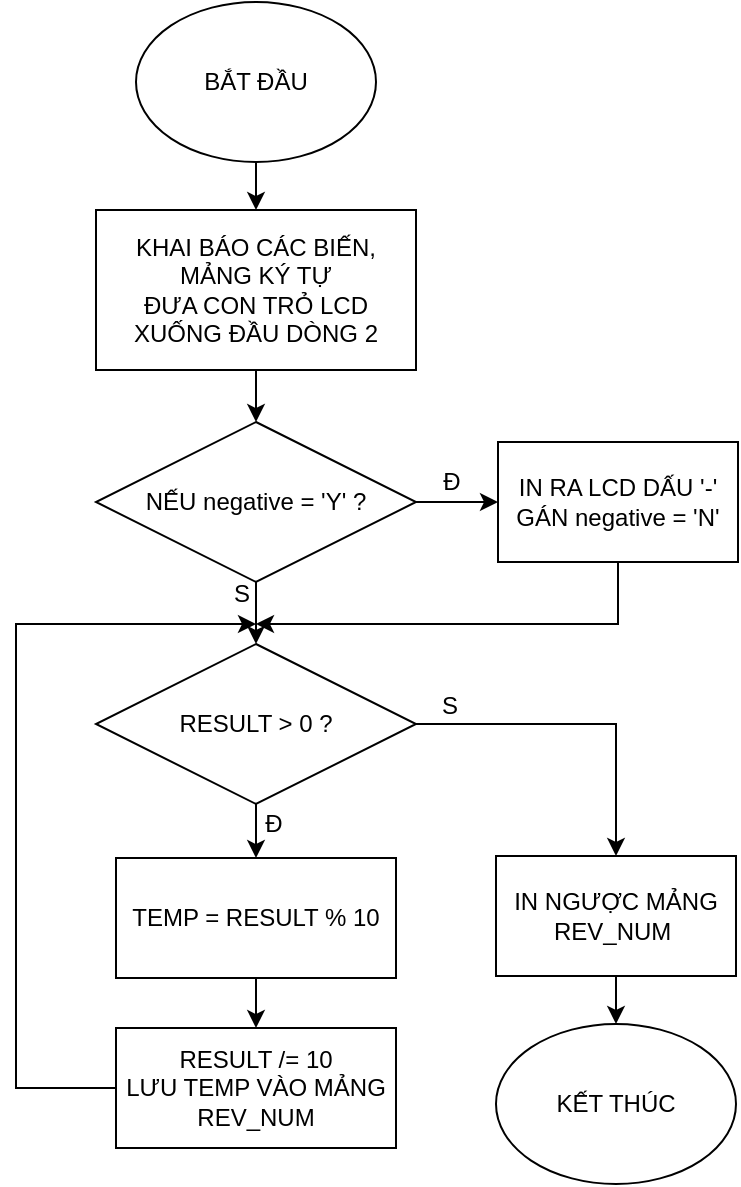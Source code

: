 <mxfile version="21.2.0" type="device">
  <diagram name="Trang-1" id="bItAMgwE8HjspNnOboSH">
    <mxGraphModel dx="1235" dy="-564" grid="0" gridSize="10" guides="1" tooltips="1" connect="1" arrows="1" fold="1" page="0" pageScale="1" pageWidth="1169" pageHeight="827" math="0" shadow="0">
      <root>
        <mxCell id="0" />
        <mxCell id="1" parent="0" />
        <mxCell id="M09hN9V-RWAecErviAjG-10" value="" style="edgeStyle=orthogonalEdgeStyle;rounded=0;orthogonalLoop=1;jettySize=auto;html=1;" parent="1" source="M09hN9V-RWAecErviAjG-1" target="M09hN9V-RWAecErviAjG-2" edge="1">
          <mxGeometry relative="1" as="geometry" />
        </mxCell>
        <mxCell id="M09hN9V-RWAecErviAjG-1" value="BẮT ĐẦU" style="ellipse;whiteSpace=wrap;html=1;" parent="1" vertex="1">
          <mxGeometry x="460" y="1279" width="120" height="80" as="geometry" />
        </mxCell>
        <mxCell id="M09hN9V-RWAecErviAjG-11" value="" style="edgeStyle=orthogonalEdgeStyle;rounded=0;orthogonalLoop=1;jettySize=auto;html=1;" parent="1" source="M09hN9V-RWAecErviAjG-2" target="M09hN9V-RWAecErviAjG-4" edge="1">
          <mxGeometry relative="1" as="geometry" />
        </mxCell>
        <mxCell id="M09hN9V-RWAecErviAjG-2" value="KHAI BÁO CÁC BIẾN, MẢNG KÝ TỰ&lt;br&gt;ĐƯA CON TRỎ LCD XUỐNG ĐẦU DÒNG 2" style="rounded=0;whiteSpace=wrap;html=1;" parent="1" vertex="1">
          <mxGeometry x="440" y="1383" width="160" height="80" as="geometry" />
        </mxCell>
        <mxCell id="M09hN9V-RWAecErviAjG-12" value="" style="edgeStyle=orthogonalEdgeStyle;rounded=0;orthogonalLoop=1;jettySize=auto;html=1;" parent="1" source="M09hN9V-RWAecErviAjG-4" target="M09hN9V-RWAecErviAjG-5" edge="1">
          <mxGeometry relative="1" as="geometry" />
        </mxCell>
        <mxCell id="M09hN9V-RWAecErviAjG-17" value="" style="edgeStyle=orthogonalEdgeStyle;rounded=0;orthogonalLoop=1;jettySize=auto;html=1;" parent="1" source="M09hN9V-RWAecErviAjG-4" target="M09hN9V-RWAecErviAjG-16" edge="1">
          <mxGeometry relative="1" as="geometry" />
        </mxCell>
        <mxCell id="M09hN9V-RWAecErviAjG-4" value="NẾU negative = &#39;Y&#39; ?" style="rhombus;whiteSpace=wrap;html=1;" parent="1" vertex="1">
          <mxGeometry x="440" y="1489" width="160" height="80" as="geometry" />
        </mxCell>
        <mxCell id="M09hN9V-RWAecErviAjG-13" value="" style="edgeStyle=orthogonalEdgeStyle;rounded=0;orthogonalLoop=1;jettySize=auto;html=1;" parent="1" source="M09hN9V-RWAecErviAjG-5" target="M09hN9V-RWAecErviAjG-6" edge="1">
          <mxGeometry relative="1" as="geometry" />
        </mxCell>
        <mxCell id="M09hN9V-RWAecErviAjG-5" value="RESULT &amp;gt; 0 ?" style="rhombus;whiteSpace=wrap;html=1;" parent="1" vertex="1">
          <mxGeometry x="440" y="1600" width="160" height="80" as="geometry" />
        </mxCell>
        <mxCell id="M09hN9V-RWAecErviAjG-14" value="" style="edgeStyle=orthogonalEdgeStyle;rounded=0;orthogonalLoop=1;jettySize=auto;html=1;" parent="1" source="M09hN9V-RWAecErviAjG-6" target="M09hN9V-RWAecErviAjG-7" edge="1">
          <mxGeometry relative="1" as="geometry" />
        </mxCell>
        <mxCell id="M09hN9V-RWAecErviAjG-6" value="TEMP = RESULT % 10" style="rounded=0;whiteSpace=wrap;html=1;" parent="1" vertex="1">
          <mxGeometry x="450" y="1707" width="140" height="60" as="geometry" />
        </mxCell>
        <mxCell id="M09hN9V-RWAecErviAjG-7" value="RESULT /= 10&lt;br&gt;LƯU TEMP VÀO MẢNG REV_NUM" style="rounded=0;whiteSpace=wrap;html=1;" parent="1" vertex="1">
          <mxGeometry x="450" y="1792" width="140" height="60" as="geometry" />
        </mxCell>
        <mxCell id="M09hN9V-RWAecErviAjG-19" value="" style="edgeStyle=orthogonalEdgeStyle;rounded=0;orthogonalLoop=1;jettySize=auto;html=1;" parent="1" source="M09hN9V-RWAecErviAjG-9" target="M09hN9V-RWAecErviAjG-18" edge="1">
          <mxGeometry relative="1" as="geometry" />
        </mxCell>
        <mxCell id="M09hN9V-RWAecErviAjG-9" value="IN NGƯỢC MẢNG REV_NUM&amp;nbsp;" style="rounded=0;whiteSpace=wrap;html=1;" parent="1" vertex="1">
          <mxGeometry x="640" y="1706" width="120" height="60" as="geometry" />
        </mxCell>
        <mxCell id="M09hN9V-RWAecErviAjG-16" value="IN RA LCD DẤU &#39;-&#39;&lt;br&gt;GÁN negative = &#39;N&#39;" style="rounded=0;whiteSpace=wrap;html=1;" parent="1" vertex="1">
          <mxGeometry x="641" y="1499" width="120" height="60" as="geometry" />
        </mxCell>
        <mxCell id="M09hN9V-RWAecErviAjG-18" value="KẾT THÚC" style="ellipse;whiteSpace=wrap;html=1;" parent="1" vertex="1">
          <mxGeometry x="640" y="1790" width="120" height="80" as="geometry" />
        </mxCell>
        <mxCell id="M09hN9V-RWAecErviAjG-20" value="S" style="text;html=1;strokeColor=none;fillColor=none;align=center;verticalAlign=middle;whiteSpace=wrap;rounded=0;" parent="1" vertex="1">
          <mxGeometry x="493" y="1565" width="40" height="20" as="geometry" />
        </mxCell>
        <mxCell id="M09hN9V-RWAecErviAjG-21" value="Đ" style="text;html=1;strokeColor=none;fillColor=none;align=center;verticalAlign=middle;whiteSpace=wrap;rounded=0;" parent="1" vertex="1">
          <mxGeometry x="598" y="1509" width="40" height="20" as="geometry" />
        </mxCell>
        <mxCell id="M09hN9V-RWAecErviAjG-22" value="Đ" style="text;html=1;strokeColor=none;fillColor=none;align=center;verticalAlign=middle;whiteSpace=wrap;rounded=0;" parent="1" vertex="1">
          <mxGeometry x="509" y="1680" width="40" height="20" as="geometry" />
        </mxCell>
        <mxCell id="M09hN9V-RWAecErviAjG-23" value="S" style="text;html=1;strokeColor=none;fillColor=none;align=center;verticalAlign=middle;whiteSpace=wrap;rounded=0;" parent="1" vertex="1">
          <mxGeometry x="597" y="1621" width="40" height="20" as="geometry" />
        </mxCell>
        <mxCell id="M09hN9V-RWAecErviAjG-25" value="" style="endArrow=classic;html=1;rounded=0;exitX=0.5;exitY=1;exitDx=0;exitDy=0;" parent="1" source="M09hN9V-RWAecErviAjG-16" edge="1">
          <mxGeometry width="50" height="50" relative="1" as="geometry">
            <mxPoint x="510" y="1590" as="sourcePoint" />
            <mxPoint x="520" y="1590" as="targetPoint" />
            <Array as="points">
              <mxPoint x="701" y="1590" />
            </Array>
          </mxGeometry>
        </mxCell>
        <mxCell id="M09hN9V-RWAecErviAjG-27" value="" style="endArrow=classic;html=1;rounded=0;exitX=0;exitY=0.5;exitDx=0;exitDy=0;" parent="1" source="M09hN9V-RWAecErviAjG-7" edge="1">
          <mxGeometry width="50" height="50" relative="1" as="geometry">
            <mxPoint x="510" y="1730" as="sourcePoint" />
            <mxPoint x="520" y="1590" as="targetPoint" />
            <Array as="points">
              <mxPoint x="400" y="1822" />
              <mxPoint x="400" y="1590" />
            </Array>
          </mxGeometry>
        </mxCell>
        <mxCell id="M09hN9V-RWAecErviAjG-28" value="" style="endArrow=classic;html=1;rounded=0;exitX=1;exitY=0.5;exitDx=0;exitDy=0;entryX=0.5;entryY=0;entryDx=0;entryDy=0;" parent="1" source="M09hN9V-RWAecErviAjG-5" target="M09hN9V-RWAecErviAjG-9" edge="1">
          <mxGeometry width="50" height="50" relative="1" as="geometry">
            <mxPoint x="510" y="1870" as="sourcePoint" />
            <mxPoint x="560" y="1820" as="targetPoint" />
            <Array as="points">
              <mxPoint x="700" y="1640" />
            </Array>
          </mxGeometry>
        </mxCell>
      </root>
    </mxGraphModel>
  </diagram>
</mxfile>
